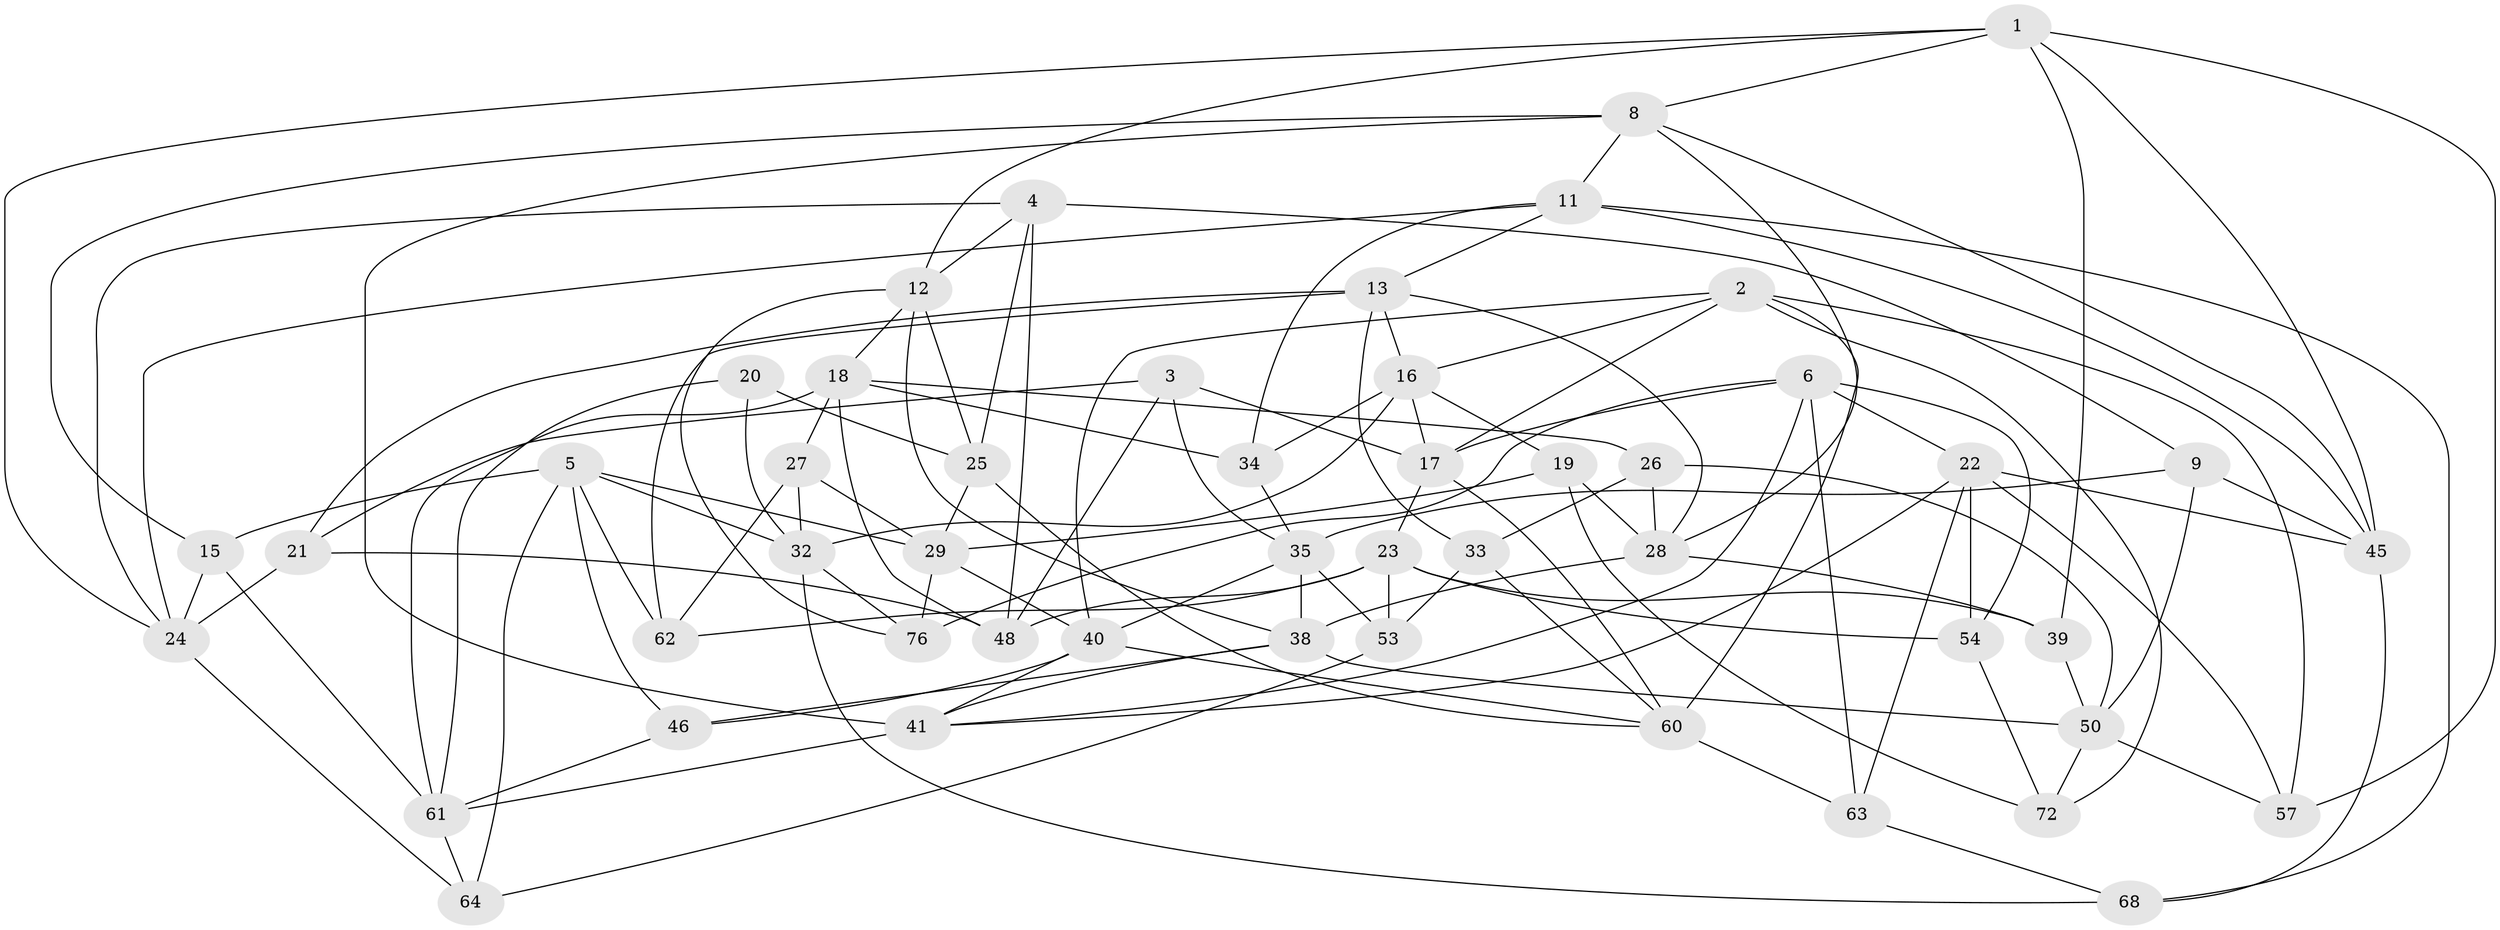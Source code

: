 // Generated by graph-tools (version 1.1) at 2025/52/02/27/25 19:52:33]
// undirected, 49 vertices, 124 edges
graph export_dot {
graph [start="1"]
  node [color=gray90,style=filled];
  1 [super="+10"];
  2 [super="+52"];
  3;
  4 [super="+7"];
  5 [super="+51"];
  6 [super="+77"];
  8 [super="+74"];
  9;
  11 [super="+71"];
  12 [super="+59"];
  13 [super="+14"];
  15;
  16 [super="+65"];
  17 [super="+37"];
  18 [super="+31"];
  19;
  20;
  21;
  22 [super="+30"];
  23 [super="+43"];
  24 [super="+49"];
  25 [super="+36"];
  26;
  27;
  28 [super="+55"];
  29 [super="+44"];
  32 [super="+42"];
  33;
  34;
  35 [super="+47"];
  38 [super="+56"];
  39;
  40 [super="+75"];
  41 [super="+73"];
  45 [super="+67"];
  46;
  48 [super="+66"];
  50 [super="+58"];
  53;
  54;
  57;
  60 [super="+70"];
  61 [super="+69"];
  62;
  63;
  64;
  68;
  72;
  76;
  1 -- 8;
  1 -- 24;
  1 -- 12;
  1 -- 39;
  1 -- 57;
  1 -- 45;
  2 -- 40;
  2 -- 60;
  2 -- 72;
  2 -- 16;
  2 -- 17;
  2 -- 57;
  3 -- 35;
  3 -- 48;
  3 -- 21;
  3 -- 17;
  4 -- 24;
  4 -- 9;
  4 -- 12;
  4 -- 48 [weight=2];
  4 -- 25;
  5 -- 15;
  5 -- 46;
  5 -- 32;
  5 -- 64;
  5 -- 29;
  5 -- 62;
  6 -- 76;
  6 -- 63;
  6 -- 54;
  6 -- 22;
  6 -- 17;
  6 -- 41;
  8 -- 11;
  8 -- 45;
  8 -- 28;
  8 -- 15;
  8 -- 41;
  9 -- 35;
  9 -- 45;
  9 -- 50;
  11 -- 68;
  11 -- 13;
  11 -- 24;
  11 -- 34;
  11 -- 45;
  12 -- 25;
  12 -- 76;
  12 -- 18;
  12 -- 38;
  13 -- 21;
  13 -- 28;
  13 -- 16;
  13 -- 33;
  13 -- 62;
  15 -- 24;
  15 -- 61;
  16 -- 19;
  16 -- 34;
  16 -- 32;
  16 -- 17;
  17 -- 23;
  17 -- 60;
  18 -- 48;
  18 -- 26;
  18 -- 34;
  18 -- 27;
  18 -- 61;
  19 -- 72;
  19 -- 29;
  19 -- 28;
  20 -- 32;
  20 -- 25 [weight=2];
  20 -- 61;
  21 -- 24;
  21 -- 48;
  22 -- 41;
  22 -- 63;
  22 -- 54;
  22 -- 57;
  22 -- 45;
  23 -- 62;
  23 -- 53;
  23 -- 39;
  23 -- 54;
  23 -- 48;
  24 -- 64;
  25 -- 29;
  25 -- 60;
  26 -- 28;
  26 -- 33;
  26 -- 50;
  27 -- 32;
  27 -- 29;
  27 -- 62;
  28 -- 38;
  28 -- 39;
  29 -- 40;
  29 -- 76;
  32 -- 76;
  32 -- 68;
  33 -- 53;
  33 -- 60;
  34 -- 35;
  35 -- 53;
  35 -- 40;
  35 -- 38;
  38 -- 41;
  38 -- 50;
  38 -- 46;
  39 -- 50;
  40 -- 60;
  40 -- 46;
  40 -- 41;
  41 -- 61;
  45 -- 68;
  46 -- 61;
  50 -- 57;
  50 -- 72;
  53 -- 64;
  54 -- 72;
  60 -- 63;
  61 -- 64;
  63 -- 68;
}

